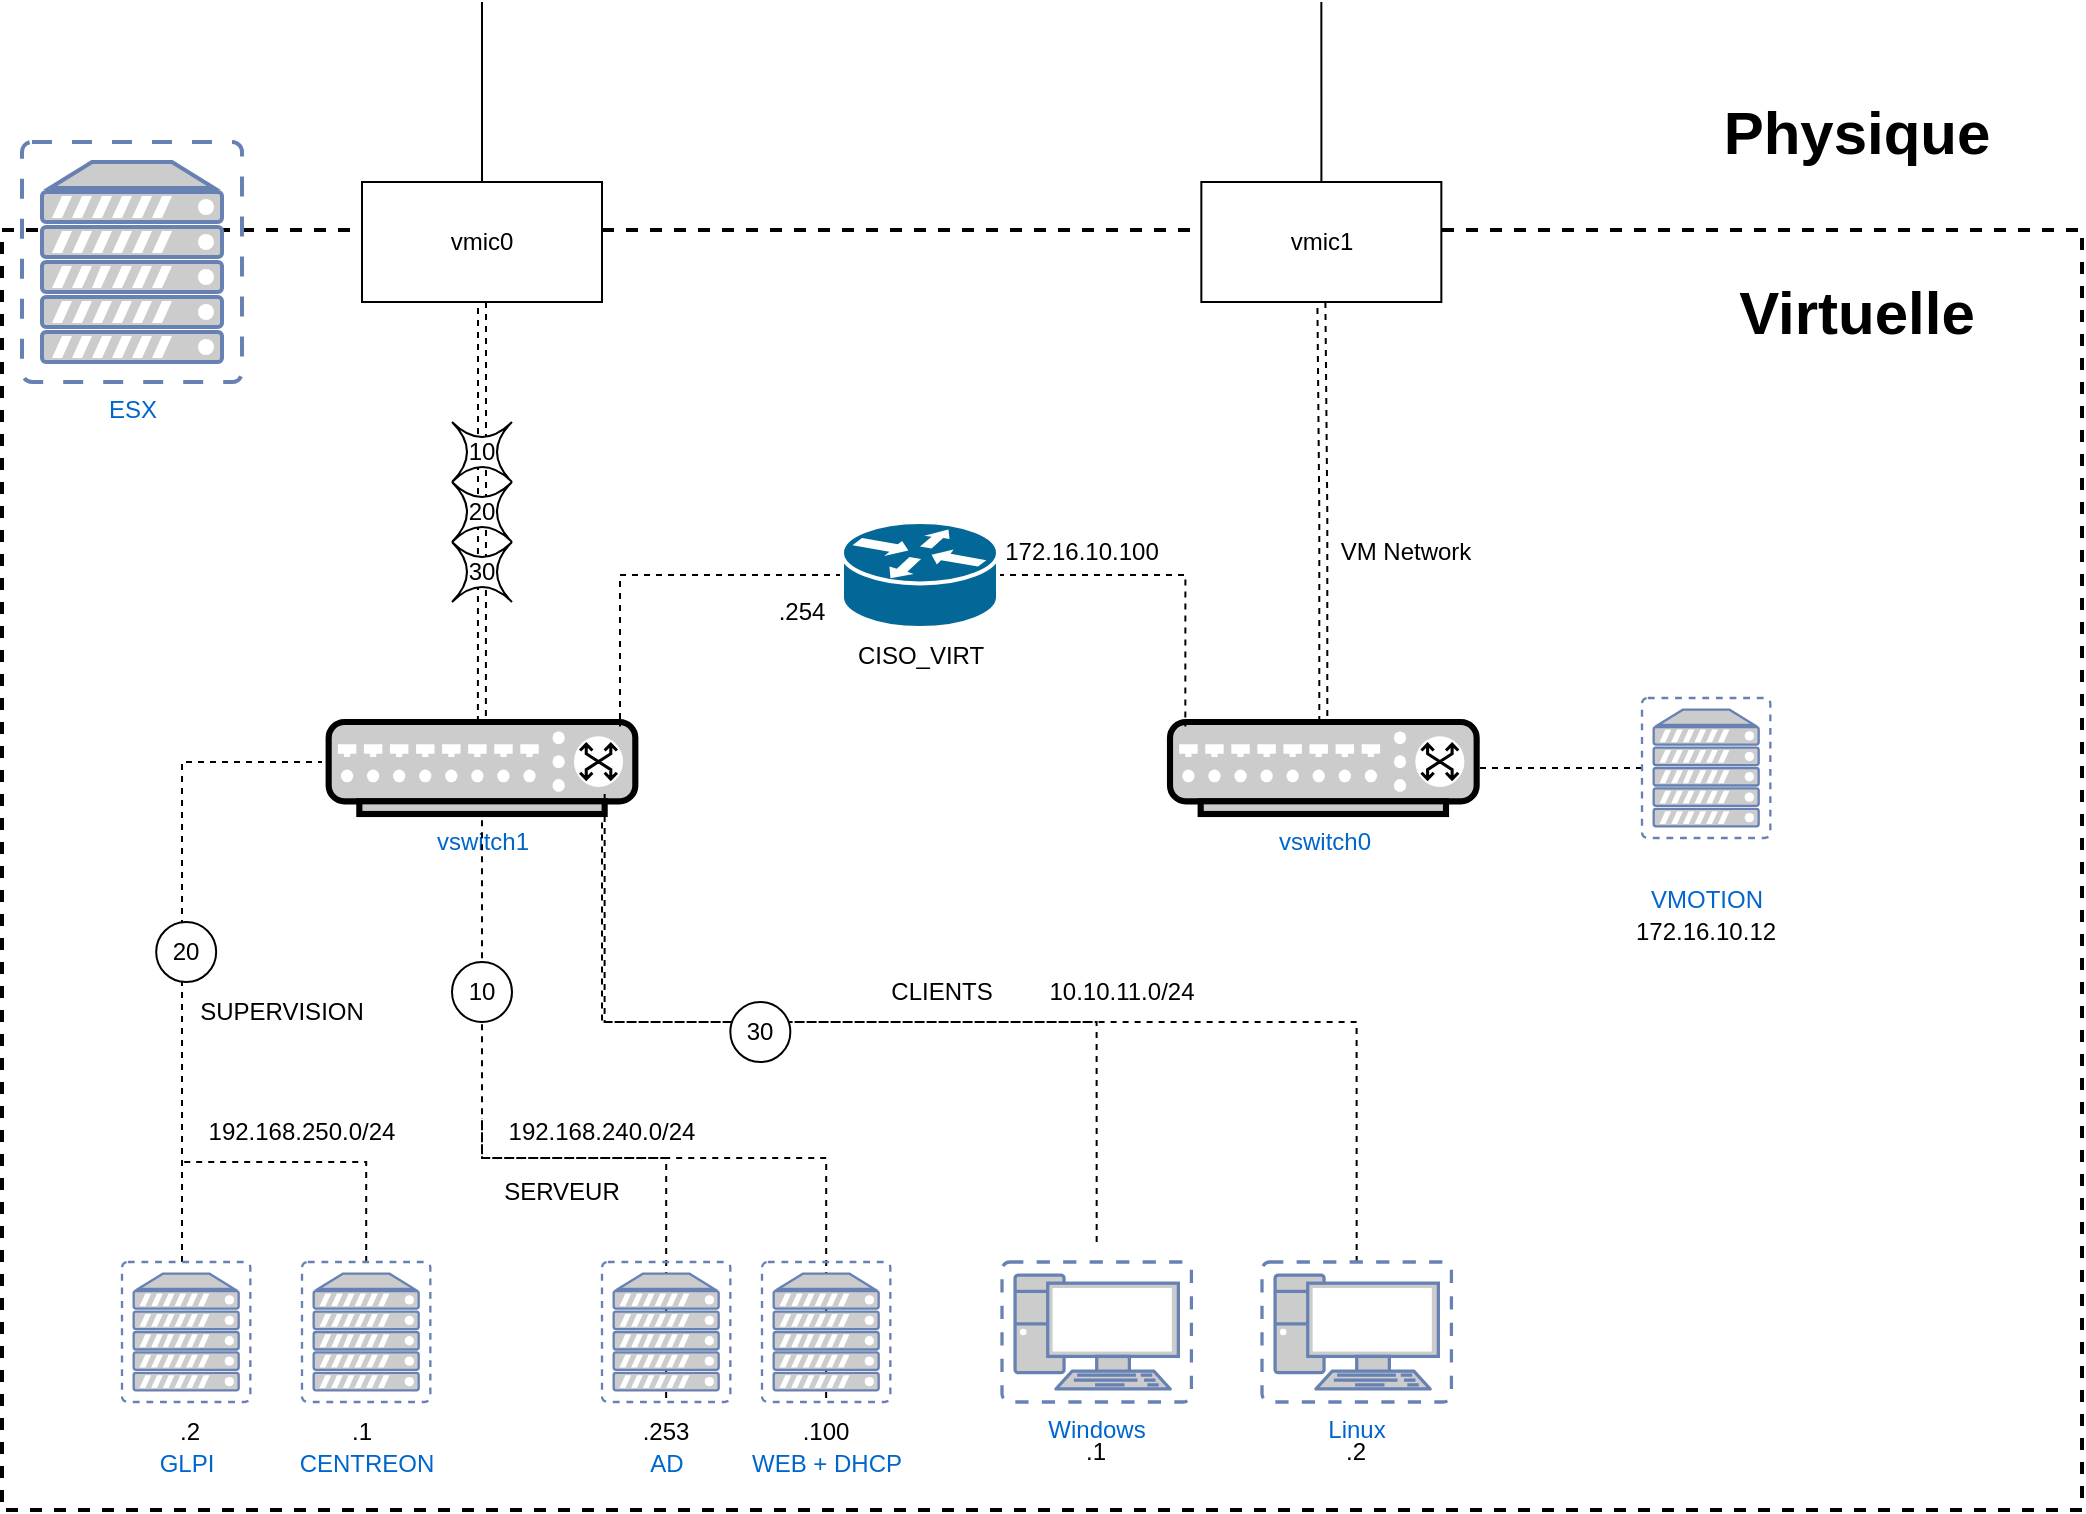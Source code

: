 <mxfile version="20.3.0" type="device"><diagram id="4DrxWoxyckbNbvsHhC3e" name="Page-1"><mxGraphModel dx="1185" dy="721" grid="1" gridSize="10" guides="1" tooltips="1" connect="1" arrows="1" fold="1" page="1" pageScale="1" pageWidth="1169" pageHeight="827" math="0" shadow="0"><root><mxCell id="0"/><mxCell id="1" parent="0"/><mxCell id="ftdR-JwbQzsTkl3JLjmJ-2" value="" style="rounded=0;whiteSpace=wrap;html=1;dashed=1;strokeWidth=2;perimeterSpacing=4;" parent="1" vertex="1"><mxGeometry x="70" y="114" width="1040" height="640" as="geometry"/></mxCell><mxCell id="ftdR-JwbQzsTkl3JLjmJ-1" value="ESX" style="fontColor=#0066CC;verticalAlign=top;verticalLabelPosition=bottom;labelPosition=center;align=center;html=1;outlineConnect=0;fillColor=#CCCCCC;strokeColor=#6881B3;gradientColor=none;gradientDirection=north;strokeWidth=2;shape=mxgraph.networks.virtual_server;" parent="1" vertex="1"><mxGeometry x="80" y="70" width="110" height="120" as="geometry"/></mxCell><mxCell id="ftdR-JwbQzsTkl3JLjmJ-3" value="vswitch1" style="fontColor=#0066CC;verticalAlign=top;verticalLabelPosition=bottom;labelPosition=center;align=center;html=1;outlineConnect=0;fillColor=#CCCCCC;strokeColor=default;gradientColor=none;gradientDirection=north;strokeWidth=1;shape=mxgraph.networks.switch;rounded=0;" parent="1" vertex="1"><mxGeometry x="233.33" y="360" width="153.33" height="46" as="geometry"/></mxCell><mxCell id="ftdR-JwbQzsTkl3JLjmJ-5" style="edgeStyle=orthogonalEdgeStyle;rounded=0;orthogonalLoop=1;jettySize=auto;html=1;endArrow=none;endFill=0;shape=link;dashed=1;" parent="1" source="ftdR-JwbQzsTkl3JLjmJ-4" target="ftdR-JwbQzsTkl3JLjmJ-3" edge="1"><mxGeometry relative="1" as="geometry"/></mxCell><mxCell id="ftdR-JwbQzsTkl3JLjmJ-10" style="edgeStyle=orthogonalEdgeStyle;rounded=0;orthogonalLoop=1;jettySize=auto;html=1;endArrow=none;endFill=0;" parent="1" source="ftdR-JwbQzsTkl3JLjmJ-4" edge="1"><mxGeometry relative="1" as="geometry"><mxPoint x="310" as="targetPoint"/></mxGeometry></mxCell><mxCell id="ftdR-JwbQzsTkl3JLjmJ-4" value="vmic0" style="rounded=0;whiteSpace=wrap;html=1;strokeColor=default;strokeWidth=1;" parent="1" vertex="1"><mxGeometry x="250" y="90" width="120" height="60" as="geometry"/></mxCell><mxCell id="ftdR-JwbQzsTkl3JLjmJ-9" value="" style="group" parent="1" vertex="1" connectable="0"><mxGeometry x="295" y="210" width="30" height="90" as="geometry"/></mxCell><mxCell id="ftdR-JwbQzsTkl3JLjmJ-6" value="10" style="shape=switch;whiteSpace=wrap;html=1;rounded=0;strokeColor=default;strokeWidth=1;" parent="ftdR-JwbQzsTkl3JLjmJ-9" vertex="1"><mxGeometry width="30" height="30" as="geometry"/></mxCell><mxCell id="ftdR-JwbQzsTkl3JLjmJ-7" value="20" style="shape=switch;whiteSpace=wrap;html=1;rounded=0;strokeColor=default;strokeWidth=1;" parent="ftdR-JwbQzsTkl3JLjmJ-9" vertex="1"><mxGeometry y="30" width="30" height="30" as="geometry"/></mxCell><mxCell id="ftdR-JwbQzsTkl3JLjmJ-8" value="30" style="shape=switch;whiteSpace=wrap;html=1;rounded=0;strokeColor=default;strokeWidth=1;" parent="ftdR-JwbQzsTkl3JLjmJ-9" vertex="1"><mxGeometry y="60" width="30" height="30" as="geometry"/></mxCell><mxCell id="ftdR-JwbQzsTkl3JLjmJ-11" value="&lt;b&gt;&lt;font style=&quot;font-size: 30px;&quot;&gt;Physique&lt;/font&gt;&lt;/b&gt;" style="text;html=1;strokeColor=none;fillColor=none;align=center;verticalAlign=middle;whiteSpace=wrap;rounded=0;strokeWidth=1;" parent="1" vertex="1"><mxGeometry x="910" y="40" width="175" height="50" as="geometry"/></mxCell><mxCell id="ftdR-JwbQzsTkl3JLjmJ-12" value="&lt;span style=&quot;font-size: 30px;&quot;&gt;&lt;b&gt;Virtuelle&lt;/b&gt;&lt;/span&gt;" style="text;html=1;strokeColor=none;fillColor=none;align=center;verticalAlign=middle;whiteSpace=wrap;rounded=0;strokeWidth=1;" parent="1" vertex="1"><mxGeometry x="910" y="130" width="175" height="50" as="geometry"/></mxCell><mxCell id="ftdR-JwbQzsTkl3JLjmJ-22" style="edgeStyle=orthogonalEdgeStyle;rounded=0;orthogonalLoop=1;jettySize=auto;html=1;fontSize=12;endArrow=none;endFill=0;dashed=1;" parent="1" source="ftdR-JwbQzsTkl3JLjmJ-14" edge="1"><mxGeometry relative="1" as="geometry"><mxPoint x="230" y="380.0" as="targetPoint"/><Array as="points"><mxPoint x="160" y="380"/></Array></mxGeometry></mxCell><mxCell id="ftdR-JwbQzsTkl3JLjmJ-14" value="&lt;font style=&quot;font-size: 12px;&quot;&gt;GLPI&lt;/font&gt;" style="fontColor=#0066CC;verticalAlign=top;verticalLabelPosition=bottom;labelPosition=center;align=center;html=1;outlineConnect=0;fillColor=#CCCCCC;strokeColor=#6881B3;gradientColor=none;gradientDirection=north;strokeWidth=2;shape=mxgraph.networks.virtual_server;rounded=0;fontSize=30;" parent="1" vertex="1"><mxGeometry x="130" y="630" width="64.17" height="70" as="geometry"/></mxCell><mxCell id="ftdR-JwbQzsTkl3JLjmJ-18" style="edgeStyle=orthogonalEdgeStyle;rounded=0;orthogonalLoop=1;jettySize=auto;html=1;fontSize=12;endArrow=none;endFill=0;shape=link;dashed=1;" parent="1" source="ftdR-JwbQzsTkl3JLjmJ-15" target="ftdR-JwbQzsTkl3JLjmJ-17" edge="1"><mxGeometry relative="1" as="geometry"/></mxCell><mxCell id="ftdR-JwbQzsTkl3JLjmJ-15" value="vswitch0" style="fontColor=#0066CC;verticalAlign=top;verticalLabelPosition=bottom;labelPosition=center;align=center;html=1;outlineConnect=0;fillColor=#CCCCCC;strokeColor=default;gradientColor=none;gradientDirection=north;strokeWidth=1;shape=mxgraph.networks.switch;rounded=0;" parent="1" vertex="1"><mxGeometry x="654" y="360" width="153.33" height="46" as="geometry"/></mxCell><mxCell id="ftdR-JwbQzsTkl3JLjmJ-49" style="edgeStyle=orthogonalEdgeStyle;rounded=0;orthogonalLoop=1;jettySize=auto;html=1;fontSize=12;endArrow=none;endFill=0;" parent="1" source="ftdR-JwbQzsTkl3JLjmJ-17" edge="1"><mxGeometry relative="1" as="geometry"><mxPoint x="729.67" as="targetPoint"/></mxGeometry></mxCell><mxCell id="ftdR-JwbQzsTkl3JLjmJ-17" value="vmic1" style="rounded=0;whiteSpace=wrap;html=1;strokeColor=default;strokeWidth=1;" parent="1" vertex="1"><mxGeometry x="669.67" y="90" width="120" height="60" as="geometry"/></mxCell><mxCell id="ftdR-JwbQzsTkl3JLjmJ-23" style="edgeStyle=orthogonalEdgeStyle;rounded=0;orthogonalLoop=1;jettySize=auto;html=1;fontSize=12;endArrow=none;endFill=0;dashed=1;" parent="1" source="ftdR-JwbQzsTkl3JLjmJ-20" edge="1"><mxGeometry relative="1" as="geometry"><mxPoint x="160" y="580" as="targetPoint"/><Array as="points"><mxPoint x="252" y="580"/></Array></mxGeometry></mxCell><mxCell id="ftdR-JwbQzsTkl3JLjmJ-20" value="&lt;span style=&quot;font-size: 12px;&quot;&gt;CENTREON&lt;/span&gt;" style="fontColor=#0066CC;verticalAlign=top;verticalLabelPosition=bottom;labelPosition=center;align=center;html=1;outlineConnect=0;fillColor=#CCCCCC;strokeColor=#6881B3;gradientColor=none;gradientDirection=north;strokeWidth=2;shape=mxgraph.networks.virtual_server;rounded=0;fontSize=30;" parent="1" vertex="1"><mxGeometry x="220" y="630" width="64.17" height="70" as="geometry"/></mxCell><mxCell id="ftdR-JwbQzsTkl3JLjmJ-24" value="SUPERVISION" style="text;html=1;strokeColor=none;fillColor=none;align=center;verticalAlign=middle;whiteSpace=wrap;rounded=0;strokeWidth=1;fontSize=12;" parent="1" vertex="1"><mxGeometry x="180" y="490" width="60" height="30" as="geometry"/></mxCell><mxCell id="ftdR-JwbQzsTkl3JLjmJ-28" style="edgeStyle=orthogonalEdgeStyle;rounded=0;orthogonalLoop=1;jettySize=auto;html=1;entryX=0.5;entryY=1;entryDx=0;entryDy=0;entryPerimeter=0;fontSize=12;endArrow=none;endFill=0;dashed=1;" parent="1" edge="1"><mxGeometry relative="1" as="geometry"><mxPoint x="402.074" y="698" as="sourcePoint"/><mxPoint x="309.995" y="407" as="targetPoint"/><Array as="points"><mxPoint x="402" y="578"/><mxPoint x="310" y="578"/></Array></mxGeometry></mxCell><mxCell id="ftdR-JwbQzsTkl3JLjmJ-26" value="&lt;span style=&quot;font-size: 12px;&quot;&gt;AD&lt;/span&gt;" style="fontColor=#0066CC;verticalAlign=top;verticalLabelPosition=bottom;labelPosition=center;align=center;html=1;outlineConnect=0;fillColor=#CCCCCC;strokeColor=#6881B3;gradientColor=none;gradientDirection=north;strokeWidth=2;shape=mxgraph.networks.virtual_server;rounded=0;fontSize=30;" parent="1" vertex="1"><mxGeometry x="370" y="630" width="64.17" height="70" as="geometry"/></mxCell><mxCell id="ftdR-JwbQzsTkl3JLjmJ-31" style="edgeStyle=orthogonalEdgeStyle;rounded=0;orthogonalLoop=1;jettySize=auto;html=1;fontSize=12;endArrow=none;endFill=0;dashed=1;" parent="1" edge="1"><mxGeometry relative="1" as="geometry"><mxPoint x="310" y="558" as="targetPoint"/><mxPoint x="482.074" y="698" as="sourcePoint"/><Array as="points"><mxPoint x="482" y="578"/><mxPoint x="310" y="578"/></Array></mxGeometry></mxCell><mxCell id="ftdR-JwbQzsTkl3JLjmJ-27" value="&lt;span style=&quot;font-size: 12px;&quot;&gt;WEB + DHCP&lt;/span&gt;" style="fontColor=#0066CC;verticalAlign=top;verticalLabelPosition=bottom;labelPosition=center;align=center;html=1;outlineConnect=0;fillColor=#CCCCCC;strokeColor=#6881B3;gradientColor=none;gradientDirection=north;strokeWidth=2;shape=mxgraph.networks.virtual_server;rounded=0;fontSize=30;" parent="1" vertex="1"><mxGeometry x="450" y="630" width="64.17" height="70" as="geometry"/></mxCell><mxCell id="ftdR-JwbQzsTkl3JLjmJ-32" value="SERVEUR" style="text;html=1;strokeColor=none;fillColor=none;align=center;verticalAlign=middle;whiteSpace=wrap;rounded=0;strokeWidth=1;fontSize=12;" parent="1" vertex="1"><mxGeometry x="320" y="580" width="60" height="30" as="geometry"/></mxCell><mxCell id="ftdR-JwbQzsTkl3JLjmJ-34" value="10" style="ellipse;whiteSpace=wrap;html=1;aspect=fixed;rounded=0;strokeColor=default;strokeWidth=1;fontSize=12;" parent="1" vertex="1"><mxGeometry x="295" y="480" width="30" height="30" as="geometry"/></mxCell><mxCell id="ftdR-JwbQzsTkl3JLjmJ-35" value="20" style="ellipse;whiteSpace=wrap;html=1;aspect=fixed;rounded=0;strokeColor=default;strokeWidth=1;fontSize=12;" parent="1" vertex="1"><mxGeometry x="147.09" y="460" width="30" height="30" as="geometry"/></mxCell><mxCell id="ftdR-JwbQzsTkl3JLjmJ-38" style="edgeStyle=orthogonalEdgeStyle;rounded=0;orthogonalLoop=1;jettySize=auto;html=1;entryX=0.9;entryY=1;entryDx=0;entryDy=0;entryPerimeter=0;fontSize=12;endArrow=none;endFill=0;dashed=1;" parent="1" edge="1"><mxGeometry relative="1" as="geometry"><mxPoint x="617.333" y="620.0" as="sourcePoint"/><mxPoint x="371.327" y="396" as="targetPoint"/><Array as="points"><mxPoint x="617" y="510"/><mxPoint x="371" y="510"/></Array></mxGeometry></mxCell><mxCell id="ftdR-JwbQzsTkl3JLjmJ-36" value="Windows" style="fontColor=#0066CC;verticalAlign=top;verticalLabelPosition=bottom;labelPosition=center;align=center;html=1;outlineConnect=0;fillColor=#CCCCCC;strokeColor=#6881B3;gradientColor=none;gradientDirection=north;strokeWidth=2;shape=mxgraph.networks.virtual_pc;rounded=0;fontSize=12;" parent="1" vertex="1"><mxGeometry x="570" y="630" width="94.71" height="70" as="geometry"/></mxCell><mxCell id="ftdR-JwbQzsTkl3JLjmJ-39" style="edgeStyle=orthogonalEdgeStyle;rounded=0;orthogonalLoop=1;jettySize=auto;html=1;fontSize=12;endArrow=none;endFill=0;dashed=1;" parent="1" edge="1"><mxGeometry relative="1" as="geometry"><mxPoint x="747.333" y="630.0" as="sourcePoint"/><mxPoint x="370" y="406" as="targetPoint"/><Array as="points"><mxPoint x="747" y="510"/><mxPoint x="370" y="510"/></Array></mxGeometry></mxCell><mxCell id="ftdR-JwbQzsTkl3JLjmJ-37" value="Linux" style="fontColor=#0066CC;verticalAlign=top;verticalLabelPosition=bottom;labelPosition=center;align=center;html=1;outlineConnect=0;fillColor=#CCCCCC;strokeColor=#6881B3;gradientColor=none;gradientDirection=north;strokeWidth=2;shape=mxgraph.networks.virtual_pc;rounded=0;fontSize=12;" parent="1" vertex="1"><mxGeometry x="700" y="630" width="94.71" height="70" as="geometry"/></mxCell><mxCell id="ftdR-JwbQzsTkl3JLjmJ-40" value="30" style="ellipse;whiteSpace=wrap;html=1;aspect=fixed;rounded=0;strokeColor=default;strokeWidth=1;fontSize=12;" parent="1" vertex="1"><mxGeometry x="434.17" y="500" width="30" height="30" as="geometry"/></mxCell><mxCell id="ftdR-JwbQzsTkl3JLjmJ-44" value="CLIENTS" style="text;html=1;strokeColor=none;fillColor=none;align=center;verticalAlign=middle;whiteSpace=wrap;rounded=0;strokeWidth=1;fontSize=12;" parent="1" vertex="1"><mxGeometry x="510" y="480" width="60" height="30" as="geometry"/></mxCell><mxCell id="ftdR-JwbQzsTkl3JLjmJ-47" style="edgeStyle=orthogonalEdgeStyle;rounded=0;orthogonalLoop=1;jettySize=auto;html=1;entryX=1;entryY=0.5;entryDx=0;entryDy=0;entryPerimeter=0;dashed=1;fontSize=12;endArrow=none;endFill=0;" parent="1" source="ftdR-JwbQzsTkl3JLjmJ-46" target="ftdR-JwbQzsTkl3JLjmJ-15" edge="1"><mxGeometry relative="1" as="geometry"/></mxCell><mxCell id="ftdR-JwbQzsTkl3JLjmJ-46" value="&lt;span style=&quot;font-size: 12px;&quot;&gt;VMOTION&lt;/span&gt;" style="fontColor=#0066CC;verticalAlign=top;verticalLabelPosition=bottom;labelPosition=center;align=center;html=1;outlineConnect=0;fillColor=#CCCCCC;strokeColor=#6881B3;gradientColor=none;gradientDirection=north;strokeWidth=2;shape=mxgraph.networks.virtual_server;rounded=0;fontSize=30;" parent="1" vertex="1"><mxGeometry x="890" y="348" width="64.17" height="70" as="geometry"/></mxCell><mxCell id="ftdR-JwbQzsTkl3JLjmJ-48" value="172.16.10.12" style="text;html=1;strokeColor=none;fillColor=none;align=center;verticalAlign=middle;whiteSpace=wrap;rounded=0;strokeWidth=1;fontSize=12;" parent="1" vertex="1"><mxGeometry x="892.09" y="450" width="60" height="30" as="geometry"/></mxCell><mxCell id="ftdR-JwbQzsTkl3JLjmJ-51" style="edgeStyle=orthogonalEdgeStyle;rounded=0;orthogonalLoop=1;jettySize=auto;html=1;entryX=0.95;entryY=0.05;entryDx=0;entryDy=0;entryPerimeter=0;fontSize=12;endArrow=none;endFill=0;dashed=1;" parent="1" source="ftdR-JwbQzsTkl3JLjmJ-50" target="ftdR-JwbQzsTkl3JLjmJ-3" edge="1"><mxGeometry relative="1" as="geometry"/></mxCell><mxCell id="ftdR-JwbQzsTkl3JLjmJ-52" style="edgeStyle=orthogonalEdgeStyle;rounded=0;orthogonalLoop=1;jettySize=auto;html=1;entryX=0.05;entryY=0.05;entryDx=0;entryDy=0;entryPerimeter=0;fontSize=12;endArrow=none;endFill=0;dashed=1;" parent="1" source="ftdR-JwbQzsTkl3JLjmJ-50" target="ftdR-JwbQzsTkl3JLjmJ-15" edge="1"><mxGeometry relative="1" as="geometry"/></mxCell><mxCell id="ftdR-JwbQzsTkl3JLjmJ-50" value="CISO_VIRT" style="shape=mxgraph.cisco.routers.router;sketch=0;html=1;pointerEvents=1;dashed=0;fillColor=#036897;strokeColor=#ffffff;strokeWidth=2;verticalLabelPosition=bottom;verticalAlign=top;align=center;outlineConnect=0;rounded=0;fontSize=12;" parent="1" vertex="1"><mxGeometry x="490" y="260" width="78" height="53" as="geometry"/></mxCell><mxCell id="ftdR-JwbQzsTkl3JLjmJ-53" value=".254" style="text;html=1;strokeColor=none;fillColor=none;align=center;verticalAlign=middle;whiteSpace=wrap;rounded=0;strokeWidth=1;fontSize=12;" parent="1" vertex="1"><mxGeometry x="440" y="290" width="60" height="30" as="geometry"/></mxCell><mxCell id="ftdR-JwbQzsTkl3JLjmJ-54" value="172.16.10.100" style="text;html=1;strokeColor=none;fillColor=none;align=center;verticalAlign=middle;whiteSpace=wrap;rounded=0;strokeWidth=1;fontSize=12;" parent="1" vertex="1"><mxGeometry x="580" y="260" width="60" height="30" as="geometry"/></mxCell><mxCell id="ftdR-JwbQzsTkl3JLjmJ-60" value="VM Network" style="text;html=1;strokeColor=none;fillColor=none;align=center;verticalAlign=middle;whiteSpace=wrap;rounded=0;strokeWidth=1;fontSize=12;" parent="1" vertex="1"><mxGeometry x="737.33" y="260" width="70" height="30" as="geometry"/></mxCell><mxCell id="niHEG3AbjLweE3S2hNNk-1" value=".1" style="text;html=1;strokeColor=none;fillColor=none;align=center;verticalAlign=middle;whiteSpace=wrap;rounded=0;" vertex="1" parent="1"><mxGeometry x="220" y="700" width="60" height="30" as="geometry"/></mxCell><mxCell id="niHEG3AbjLweE3S2hNNk-2" value=".2" style="text;html=1;strokeColor=none;fillColor=none;align=center;verticalAlign=middle;whiteSpace=wrap;rounded=0;" vertex="1" parent="1"><mxGeometry x="134.17" y="700" width="60" height="30" as="geometry"/></mxCell><mxCell id="niHEG3AbjLweE3S2hNNk-3" value=".253" style="text;html=1;strokeColor=none;fillColor=none;align=center;verticalAlign=middle;whiteSpace=wrap;rounded=0;" vertex="1" parent="1"><mxGeometry x="372.09" y="700" width="60" height="30" as="geometry"/></mxCell><mxCell id="niHEG3AbjLweE3S2hNNk-4" value=".100" style="text;html=1;strokeColor=none;fillColor=none;align=center;verticalAlign=middle;whiteSpace=wrap;rounded=0;" vertex="1" parent="1"><mxGeometry x="452.08" y="700" width="60" height="30" as="geometry"/></mxCell><mxCell id="niHEG3AbjLweE3S2hNNk-5" value=".1" style="text;html=1;strokeColor=none;fillColor=none;align=center;verticalAlign=middle;whiteSpace=wrap;rounded=0;" vertex="1" parent="1"><mxGeometry x="587.36" y="710" width="60" height="30" as="geometry"/></mxCell><mxCell id="niHEG3AbjLweE3S2hNNk-6" value=".2" style="text;html=1;strokeColor=none;fillColor=none;align=center;verticalAlign=middle;whiteSpace=wrap;rounded=0;" vertex="1" parent="1"><mxGeometry x="717.36" y="710" width="60" height="30" as="geometry"/></mxCell><mxCell id="niHEG3AbjLweE3S2hNNk-7" value="192.168.240.0/24" style="text;html=1;strokeColor=none;fillColor=none;align=center;verticalAlign=middle;whiteSpace=wrap;rounded=0;" vertex="1" parent="1"><mxGeometry x="310" y="550" width="120" height="30" as="geometry"/></mxCell><mxCell id="niHEG3AbjLweE3S2hNNk-8" value="192.168.250.0/24" style="text;html=1;strokeColor=none;fillColor=none;align=center;verticalAlign=middle;whiteSpace=wrap;rounded=0;" vertex="1" parent="1"><mxGeometry x="160" y="550" width="120" height="30" as="geometry"/></mxCell><mxCell id="niHEG3AbjLweE3S2hNNk-9" value="10.10.11.0/24" style="text;html=1;strokeColor=none;fillColor=none;align=center;verticalAlign=middle;whiteSpace=wrap;rounded=0;" vertex="1" parent="1"><mxGeometry x="570" y="480" width="120" height="30" as="geometry"/></mxCell></root></mxGraphModel></diagram></mxfile>